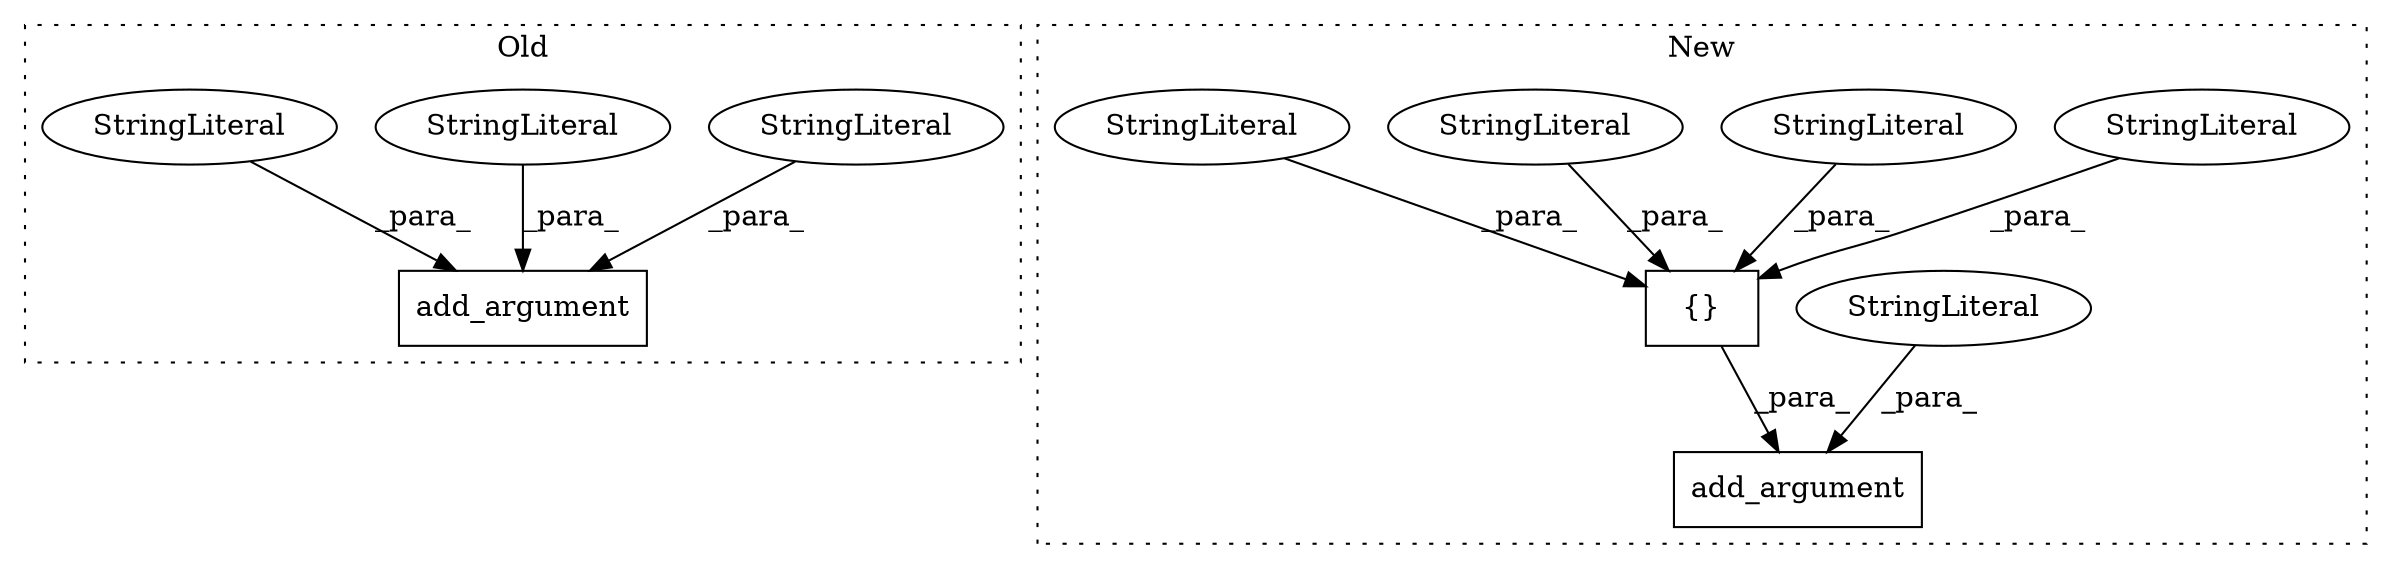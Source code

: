 digraph G {
subgraph cluster0 {
1 [label="add_argument" a="32" s="532,625" l="13,1" shape="box"];
3 [label="StringLiteral" a="45" s="609" l="16" shape="ellipse"];
4 [label="StringLiteral" a="45" s="545" l="13" shape="ellipse"];
6 [label="StringLiteral" a="45" s="559" l="42" shape="ellipse"];
label = "Old";
style="dotted";
}
subgraph cluster1 {
2 [label="{}" a="4" s="602,680" l="1,1" shape="box"];
5 [label="add_argument" a="32" s="532,691" l="13,1" shape="box"];
7 [label="StringLiteral" a="45" s="682" l="9" shape="ellipse"];
8 [label="StringLiteral" a="45" s="670" l="10" shape="ellipse"];
9 [label="StringLiteral" a="45" s="613" l="9" shape="ellipse"];
10 [label="StringLiteral" a="45" s="603" l="9" shape="ellipse"];
11 [label="StringLiteral" a="45" s="653" l="7" shape="ellipse"];
label = "New";
style="dotted";
}
2 -> 5 [label="_para_"];
3 -> 1 [label="_para_"];
4 -> 1 [label="_para_"];
6 -> 1 [label="_para_"];
7 -> 5 [label="_para_"];
8 -> 2 [label="_para_"];
9 -> 2 [label="_para_"];
10 -> 2 [label="_para_"];
11 -> 2 [label="_para_"];
}